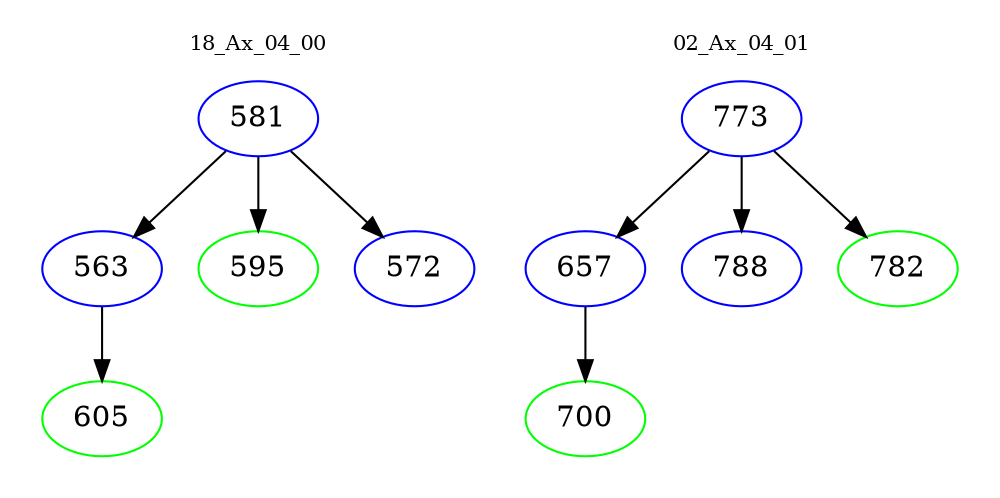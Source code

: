 digraph{
subgraph cluster_0 {
color = white
label = "18_Ax_04_00";
fontsize=10;
T0_581 [label="581", color="blue"]
T0_581 -> T0_563 [color="black"]
T0_563 [label="563", color="blue"]
T0_563 -> T0_605 [color="black"]
T0_605 [label="605", color="green"]
T0_581 -> T0_595 [color="black"]
T0_595 [label="595", color="green"]
T0_581 -> T0_572 [color="black"]
T0_572 [label="572", color="blue"]
}
subgraph cluster_1 {
color = white
label = "02_Ax_04_01";
fontsize=10;
T1_773 [label="773", color="blue"]
T1_773 -> T1_657 [color="black"]
T1_657 [label="657", color="blue"]
T1_657 -> T1_700 [color="black"]
T1_700 [label="700", color="green"]
T1_773 -> T1_788 [color="black"]
T1_788 [label="788", color="blue"]
T1_773 -> T1_782 [color="black"]
T1_782 [label="782", color="green"]
}
}
